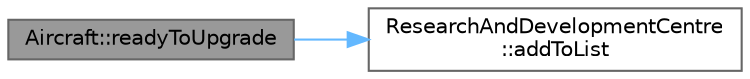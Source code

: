digraph "Aircraft::readyToUpgrade"
{
 // LATEX_PDF_SIZE
  bgcolor="transparent";
  edge [fontname=Helvetica,fontsize=10,labelfontname=Helvetica,labelfontsize=10];
  node [fontname=Helvetica,fontsize=10,shape=box,height=0.2,width=0.4];
  rankdir="LR";
  Node1 [label="Aircraft::readyToUpgrade",height=0.2,width=0.4,color="gray40", fillcolor="grey60", style="filled", fontcolor="black",tooltip=" "];
  Node1 -> Node2 [color="steelblue1",style="solid"];
  Node2 [label="ResearchAndDevelopmentCentre\l::addToList",height=0.2,width=0.4,color="grey40", fillcolor="white", style="filled",URL="$class_research_and_development_centre.html#a057bbd7a3e9b01a9333f0c4d3a2b6bcf",tooltip=" "];
}
